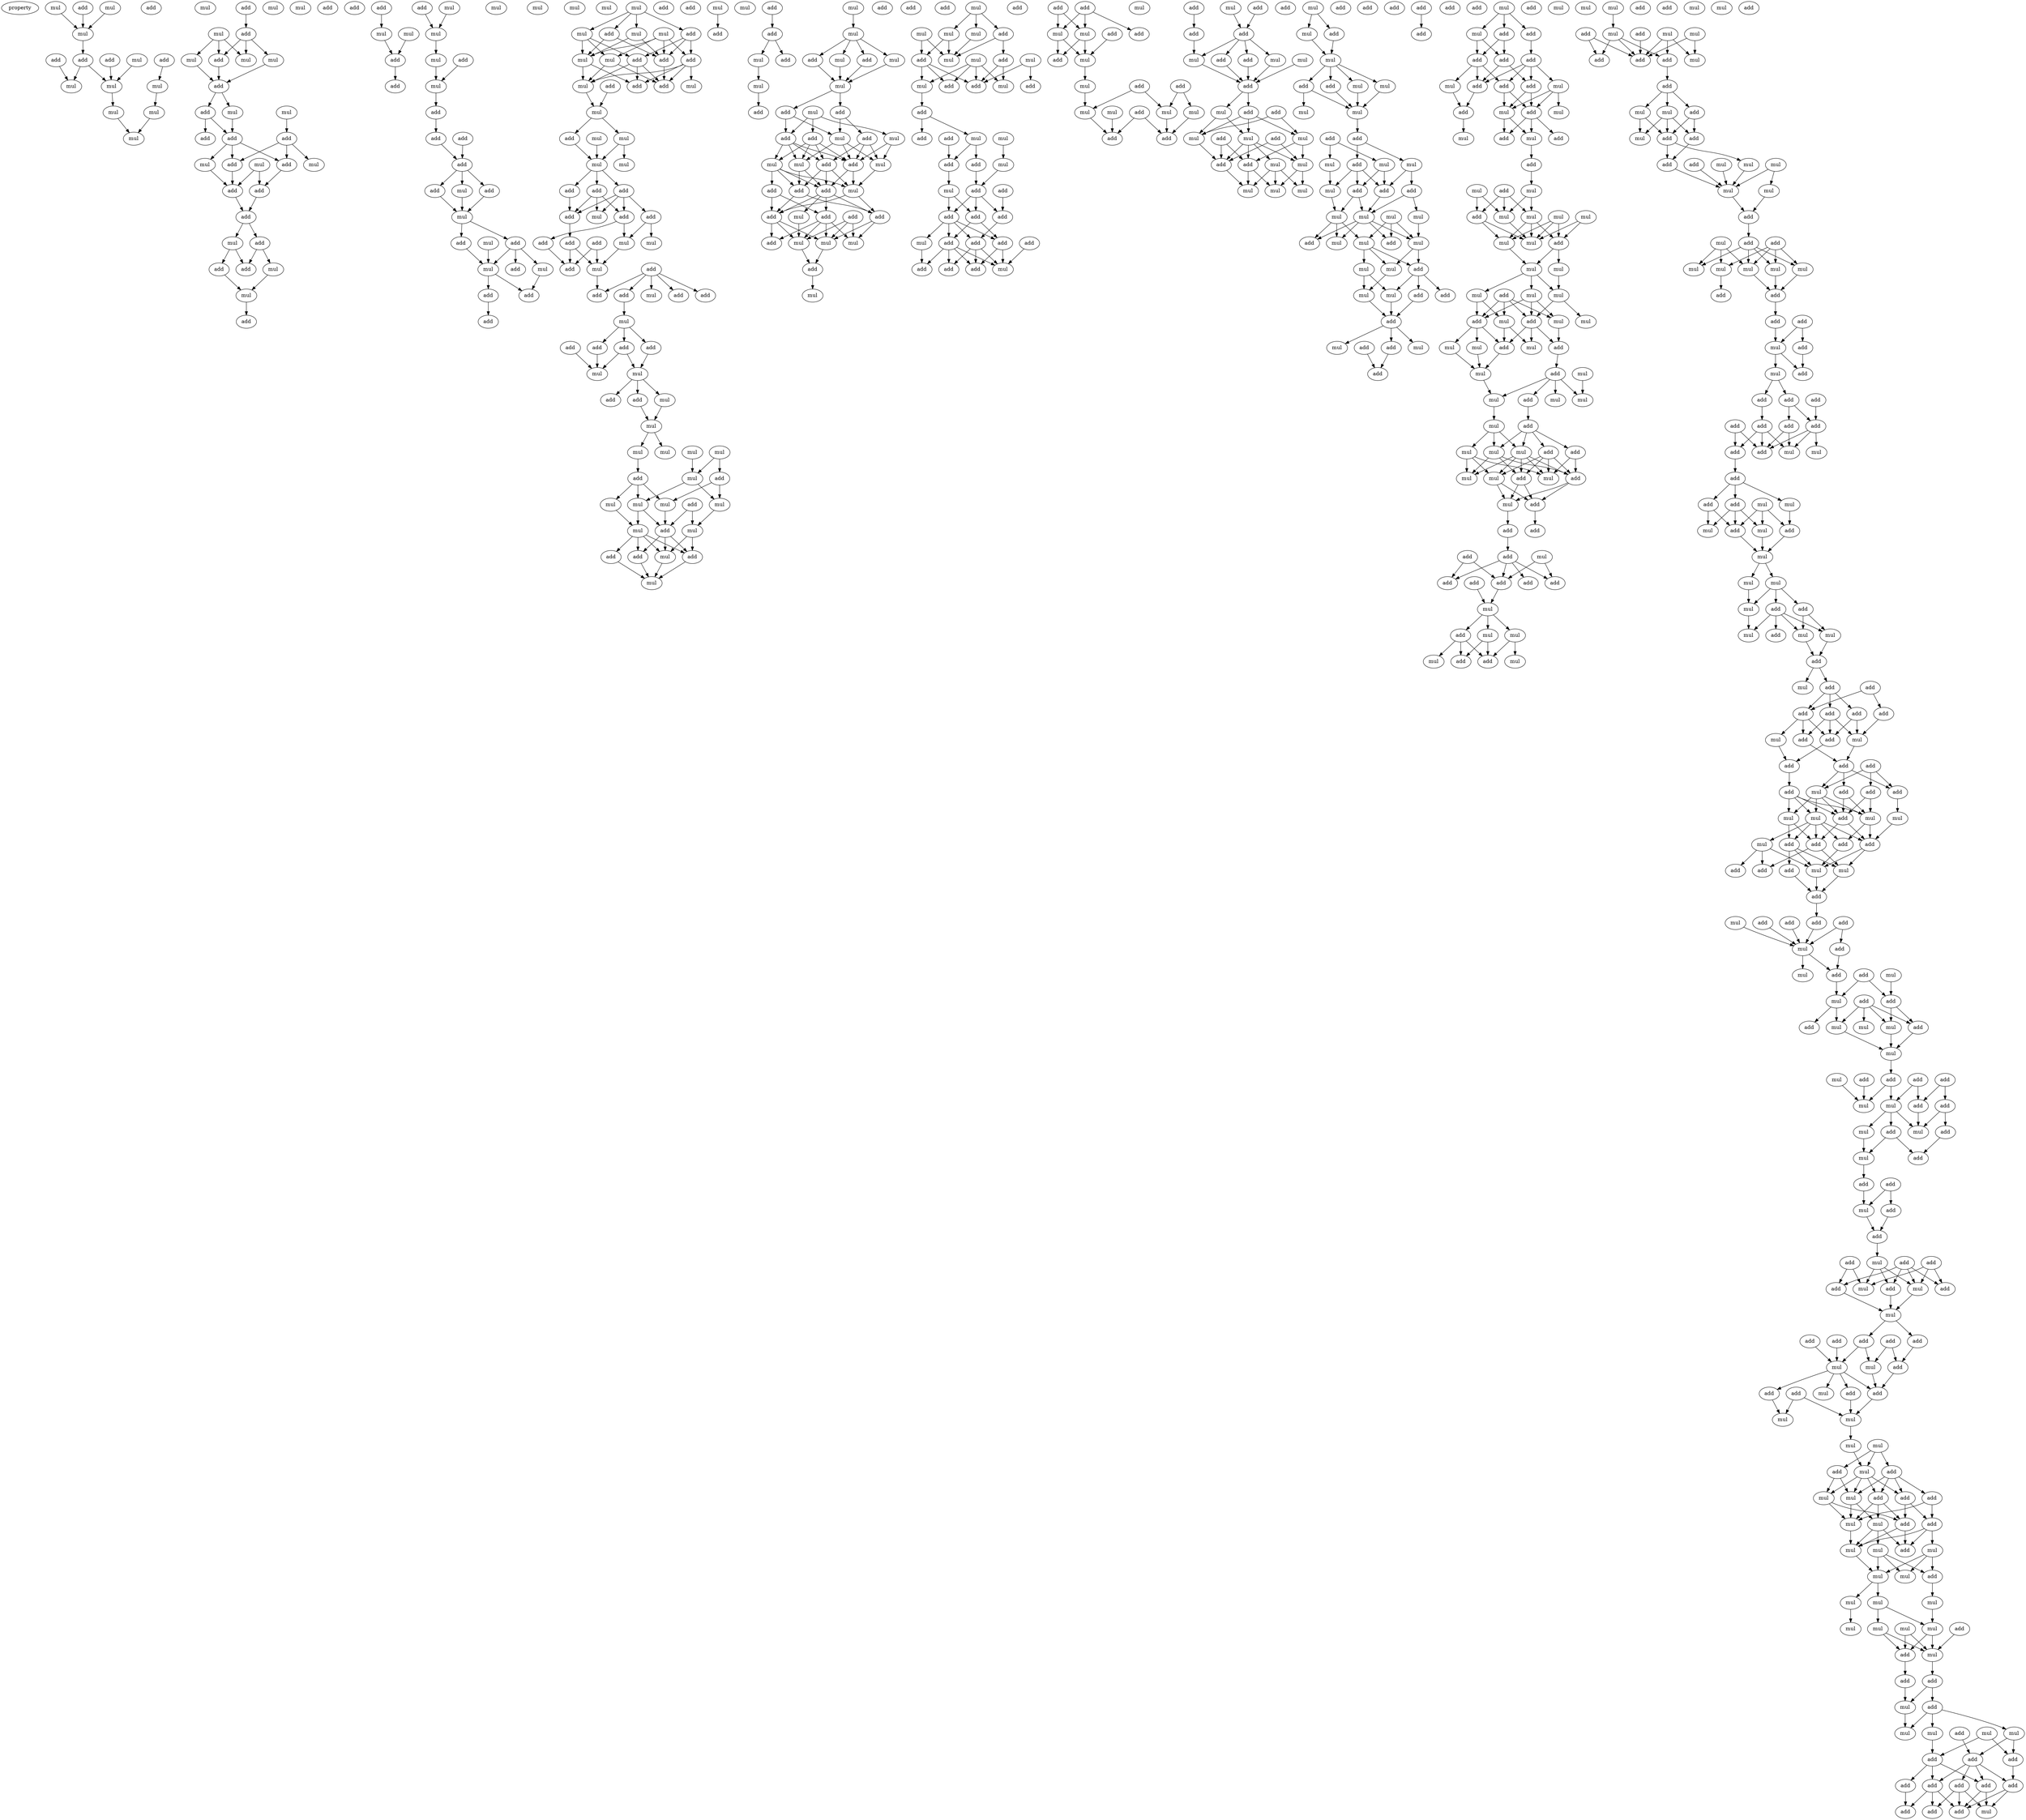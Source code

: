 digraph {
    node [fontcolor=black]
    property [mul=2,lf=1.0]
    0 [ label = mul ];
    1 [ label = add ];
    2 [ label = mul ];
    3 [ label = add ];
    4 [ label = mul ];
    5 [ label = mul ];
    6 [ label = add ];
    7 [ label = mul ];
    8 [ label = add ];
    9 [ label = add ];
    10 [ label = add ];
    11 [ label = mul ];
    12 [ label = mul ];
    13 [ label = mul ];
    14 [ label = mul ];
    15 [ label = mul ];
    16 [ label = mul ];
    17 [ label = add ];
    18 [ label = mul ];
    19 [ label = add ];
    20 [ label = mul ];
    21 [ label = mul ];
    22 [ label = add ];
    23 [ label = mul ];
    24 [ label = mul ];
    25 [ label = mul ];
    26 [ label = add ];
    27 [ label = add ];
    28 [ label = add ];
    29 [ label = mul ];
    30 [ label = mul ];
    31 [ label = add ];
    32 [ label = add ];
    33 [ label = add ];
    34 [ label = add ];
    35 [ label = mul ];
    36 [ label = mul ];
    37 [ label = add ];
    38 [ label = add ];
    39 [ label = mul ];
    40 [ label = add ];
    41 [ label = add ];
    42 [ label = add ];
    43 [ label = mul ];
    44 [ label = add ];
    45 [ label = mul ];
    46 [ label = add ];
    47 [ label = add ];
    48 [ label = mul ];
    49 [ label = add ];
    50 [ label = add ];
    51 [ label = mul ];
    52 [ label = mul ];
    53 [ label = add ];
    54 [ label = add ];
    55 [ label = mul ];
    56 [ label = add ];
    57 [ label = mul ];
    58 [ label = mul ];
    59 [ label = add ];
    60 [ label = mul ];
    61 [ label = mul ];
    62 [ label = add ];
    63 [ label = add ];
    64 [ label = add ];
    65 [ label = add ];
    66 [ label = mul ];
    67 [ label = add ];
    68 [ label = mul ];
    69 [ label = mul ];
    70 [ label = add ];
    71 [ label = mul ];
    72 [ label = add ];
    73 [ label = add ];
    74 [ label = mul ];
    75 [ label = mul ];
    76 [ label = add ];
    77 [ label = mul ];
    78 [ label = add ];
    79 [ label = add ];
    80 [ label = mul ];
    81 [ label = add ];
    82 [ label = mul ];
    83 [ label = mul ];
    84 [ label = add ];
    85 [ label = mul ];
    86 [ label = add ];
    87 [ label = mul ];
    88 [ label = add ];
    89 [ label = mul ];
    90 [ label = add ];
    91 [ label = add ];
    92 [ label = mul ];
    93 [ label = mul ];
    94 [ label = add ];
    95 [ label = add ];
    96 [ label = add ];
    97 [ label = mul ];
    98 [ label = mul ];
    99 [ label = mul ];
    100 [ label = mul ];
    101 [ label = add ];
    102 [ label = mul ];
    103 [ label = mul ];
    104 [ label = add ];
    105 [ label = add ];
    106 [ label = add ];
    107 [ label = add ];
    108 [ label = add ];
    109 [ label = mul ];
    110 [ label = add ];
    111 [ label = add ];
    112 [ label = mul ];
    113 [ label = add ];
    114 [ label = mul ];
    115 [ label = add ];
    116 [ label = add ];
    117 [ label = mul ];
    118 [ label = add ];
    119 [ label = mul ];
    120 [ label = add ];
    121 [ label = add ];
    122 [ label = add ];
    123 [ label = add ];
    124 [ label = mul ];
    125 [ label = add ];
    126 [ label = add ];
    127 [ label = add ];
    128 [ label = add ];
    129 [ label = mul ];
    130 [ label = mul ];
    131 [ label = add ];
    132 [ label = mul ];
    133 [ label = add ];
    134 [ label = mul ];
    135 [ label = mul ];
    136 [ label = mul ];
    137 [ label = mul ];
    138 [ label = mul ];
    139 [ label = add ];
    140 [ label = add ];
    141 [ label = mul ];
    142 [ label = add ];
    143 [ label = mul ];
    144 [ label = mul ];
    145 [ label = mul ];
    146 [ label = mul ];
    147 [ label = mul ];
    148 [ label = mul ];
    149 [ label = add ];
    150 [ label = add ];
    151 [ label = add ];
    152 [ label = add ];
    153 [ label = add ];
    154 [ label = mul ];
    155 [ label = mul ];
    156 [ label = add ];
    157 [ label = mul ];
    158 [ label = add ];
    159 [ label = mul ];
    160 [ label = add ];
    161 [ label = add ];
    162 [ label = mul ];
    163 [ label = add ];
    164 [ label = mul ];
    165 [ label = mul ];
    166 [ label = add ];
    167 [ label = mul ];
    168 [ label = add ];
    169 [ label = mul ];
    170 [ label = add ];
    171 [ label = mul ];
    172 [ label = mul ];
    173 [ label = add ];
    174 [ label = mul ];
    175 [ label = add ];
    176 [ label = mul ];
    177 [ label = add ];
    178 [ label = mul ];
    179 [ label = add ];
    180 [ label = add ];
    181 [ label = mul ];
    182 [ label = mul ];
    183 [ label = add ];
    184 [ label = add ];
    185 [ label = mul ];
    186 [ label = add ];
    187 [ label = mul ];
    188 [ label = add ];
    189 [ label = add ];
    190 [ label = add ];
    191 [ label = add ];
    192 [ label = add ];
    193 [ label = mul ];
    194 [ label = add ];
    195 [ label = add ];
    196 [ label = mul ];
    197 [ label = mul ];
    198 [ label = mul ];
    199 [ label = add ];
    200 [ label = mul ];
    201 [ label = add ];
    202 [ label = add ];
    203 [ label = add ];
    204 [ label = mul ];
    205 [ label = mul ];
    206 [ label = add ];
    207 [ label = mul ];
    208 [ label = mul ];
    209 [ label = add ];
    210 [ label = mul ];
    211 [ label = add ];
    212 [ label = mul ];
    213 [ label = mul ];
    214 [ label = add ];
    215 [ label = add ];
    216 [ label = mul ];
    217 [ label = mul ];
    218 [ label = add ];
    219 [ label = add ];
    220 [ label = mul ];
    221 [ label = add ];
    222 [ label = add ];
    223 [ label = mul ];
    224 [ label = mul ];
    225 [ label = add ];
    226 [ label = add ];
    227 [ label = add ];
    228 [ label = mul ];
    229 [ label = add ];
    230 [ label = add ];
    231 [ label = add ];
    232 [ label = add ];
    233 [ label = add ];
    234 [ label = add ];
    235 [ label = add ];
    236 [ label = mul ];
    237 [ label = add ];
    238 [ label = add ];
    239 [ label = add ];
    240 [ label = mul ];
    241 [ label = add ];
    242 [ label = add ];
    243 [ label = add ];
    244 [ label = add ];
    245 [ label = add ];
    246 [ label = mul ];
    247 [ label = mul ];
    248 [ label = add ];
    249 [ label = mul ];
    250 [ label = add ];
    251 [ label = mul ];
    252 [ label = mul ];
    253 [ label = add ];
    254 [ label = add ];
    255 [ label = mul ];
    256 [ label = mul ];
    257 [ label = add ];
    258 [ label = mul ];
    259 [ label = mul ];
    260 [ label = add ];
    261 [ label = add ];
    262 [ label = add ];
    263 [ label = add ];
    264 [ label = mul ];
    265 [ label = add ];
    266 [ label = add ];
    267 [ label = mul ];
    268 [ label = add ];
    269 [ label = add ];
    270 [ label = mul ];
    271 [ label = mul ];
    272 [ label = add ];
    273 [ label = add ];
    274 [ label = mul ];
    275 [ label = add ];
    276 [ label = add ];
    277 [ label = mul ];
    278 [ label = add ];
    279 [ label = add ];
    280 [ label = mul ];
    281 [ label = mul ];
    282 [ label = add ];
    283 [ label = mul ];
    284 [ label = mul ];
    285 [ label = add ];
    286 [ label = mul ];
    287 [ label = mul ];
    288 [ label = mul ];
    289 [ label = mul ];
    290 [ label = mul ];
    291 [ label = add ];
    292 [ label = add ];
    293 [ label = mul ];
    294 [ label = add ];
    295 [ label = add ];
    296 [ label = mul ];
    297 [ label = mul ];
    298 [ label = mul ];
    299 [ label = mul ];
    300 [ label = add ];
    301 [ label = add ];
    302 [ label = mul ];
    303 [ label = mul ];
    304 [ label = mul ];
    305 [ label = add ];
    306 [ label = add ];
    307 [ label = mul ];
    308 [ label = add ];
    309 [ label = add ];
    310 [ label = mul ];
    311 [ label = mul ];
    312 [ label = mul ];
    313 [ label = mul ];
    314 [ label = mul ];
    315 [ label = mul ];
    316 [ label = add ];
    317 [ label = mul ];
    318 [ label = add ];
    319 [ label = add ];
    320 [ label = mul ];
    321 [ label = mul ];
    322 [ label = mul ];
    323 [ label = add ];
    324 [ label = mul ];
    325 [ label = add ];
    326 [ label = add ];
    327 [ label = add ];
    328 [ label = mul ];
    329 [ label = add ];
    330 [ label = add ];
    331 [ label = add ];
    332 [ label = mul ];
    333 [ label = add ];
    334 [ label = add ];
    335 [ label = add ];
    336 [ label = add ];
    337 [ label = add ];
    338 [ label = mul ];
    339 [ label = add ];
    340 [ label = add ];
    341 [ label = mul ];
    342 [ label = add ];
    343 [ label = add ];
    344 [ label = add ];
    345 [ label = mul ];
    346 [ label = add ];
    347 [ label = add ];
    348 [ label = mul ];
    349 [ label = add ];
    350 [ label = add ];
    351 [ label = mul ];
    352 [ label = add ];
    353 [ label = mul ];
    354 [ label = add ];
    355 [ label = mul ];
    356 [ label = mul ];
    357 [ label = add ];
    358 [ label = add ];
    359 [ label = add ];
    360 [ label = mul ];
    361 [ label = mul ];
    362 [ label = mul ];
    363 [ label = mul ];
    364 [ label = mul ];
    365 [ label = add ];
    366 [ label = mul ];
    367 [ label = mul ];
    368 [ label = mul ];
    369 [ label = add ];
    370 [ label = mul ];
    371 [ label = mul ];
    372 [ label = add ];
    373 [ label = mul ];
    374 [ label = mul ];
    375 [ label = mul ];
    376 [ label = mul ];
    377 [ label = add ];
    378 [ label = mul ];
    379 [ label = add ];
    380 [ label = mul ];
    381 [ label = mul ];
    382 [ label = add ];
    383 [ label = add ];
    384 [ label = mul ];
    385 [ label = mul ];
    386 [ label = mul ];
    387 [ label = add ];
    388 [ label = mul ];
    389 [ label = add ];
    390 [ label = mul ];
    391 [ label = add ];
    392 [ label = mul ];
    393 [ label = mul ];
    394 [ label = add ];
    395 [ label = mul ];
    396 [ label = mul ];
    397 [ label = add ];
    398 [ label = mul ];
    399 [ label = add ];
    400 [ label = mul ];
    401 [ label = add ];
    402 [ label = mul ];
    403 [ label = mul ];
    404 [ label = add ];
    405 [ label = mul ];
    406 [ label = mul ];
    407 [ label = add ];
    408 [ label = add ];
    409 [ label = add ];
    410 [ label = add ];
    411 [ label = add ];
    412 [ label = mul ];
    413 [ label = add ];
    414 [ label = add ];
    415 [ label = add ];
    416 [ label = add ];
    417 [ label = add ];
    418 [ label = mul ];
    419 [ label = add ];
    420 [ label = mul ];
    421 [ label = mul ];
    422 [ label = mul ];
    423 [ label = add ];
    424 [ label = mul ];
    425 [ label = mul ];
    426 [ label = add ];
    427 [ label = mul ];
    428 [ label = mul ];
    429 [ label = mul ];
    430 [ label = add ];
    431 [ label = mul ];
    432 [ label = mul ];
    433 [ label = add ];
    434 [ label = add ];
    435 [ label = add ];
    436 [ label = mul ];
    437 [ label = add ];
    438 [ label = add ];
    439 [ label = mul ];
    440 [ label = add ];
    441 [ label = mul ];
    442 [ label = add ];
    443 [ label = add ];
    444 [ label = mul ];
    445 [ label = add ];
    446 [ label = mul ];
    447 [ label = add ];
    448 [ label = mul ];
    449 [ label = mul ];
    450 [ label = mul ];
    451 [ label = mul ];
    452 [ label = add ];
    453 [ label = add ];
    454 [ label = add ];
    455 [ label = mul ];
    456 [ label = mul ];
    457 [ label = mul ];
    458 [ label = mul ];
    459 [ label = mul ];
    460 [ label = mul ];
    461 [ label = add ];
    462 [ label = add ];
    463 [ label = add ];
    464 [ label = add ];
    465 [ label = add ];
    466 [ label = mul ];
    467 [ label = add ];
    468 [ label = mul ];
    469 [ label = add ];
    470 [ label = add ];
    471 [ label = add ];
    472 [ label = add ];
    473 [ label = add ];
    474 [ label = add ];
    475 [ label = add ];
    476 [ label = add ];
    477 [ label = mul ];
    478 [ label = add ];
    479 [ label = mul ];
    480 [ label = add ];
    481 [ label = add ];
    482 [ label = add ];
    483 [ label = mul ];
    484 [ label = mul ];
    485 [ label = add ];
    486 [ label = add ];
    487 [ label = mul ];
    488 [ label = mul ];
    489 [ label = add ];
    490 [ label = mul ];
    491 [ label = mul ];
    492 [ label = mul ];
    493 [ label = mul ];
    494 [ label = add ];
    495 [ label = add ];
    496 [ label = add ];
    497 [ label = mul ];
    498 [ label = add ];
    499 [ label = mul ];
    500 [ label = mul ];
    501 [ label = add ];
    502 [ label = add ];
    503 [ label = add ];
    504 [ label = mul ];
    505 [ label = add ];
    506 [ label = add ];
    507 [ label = add ];
    508 [ label = add ];
    509 [ label = mul ];
    510 [ label = add ];
    511 [ label = mul ];
    512 [ label = add ];
    513 [ label = add ];
    514 [ label = add ];
    515 [ label = add ];
    516 [ label = mul ];
    517 [ label = add ];
    518 [ label = add ];
    519 [ label = add ];
    520 [ label = add ];
    521 [ label = mul ];
    522 [ label = mul ];
    523 [ label = mul ];
    524 [ label = add ];
    525 [ label = mul ];
    526 [ label = add ];
    527 [ label = add ];
    528 [ label = add ];
    529 [ label = mul ];
    530 [ label = add ];
    531 [ label = mul ];
    532 [ label = mul ];
    533 [ label = add ];
    534 [ label = add ];
    535 [ label = add ];
    536 [ label = add ];
    537 [ label = mul ];
    538 [ label = add ];
    539 [ label = add ];
    540 [ label = add ];
    541 [ label = add ];
    542 [ label = mul ];
    543 [ label = add ];
    544 [ label = mul ];
    545 [ label = add ];
    546 [ label = add ];
    547 [ label = mul ];
    548 [ label = add ];
    549 [ label = mul ];
    550 [ label = add ];
    551 [ label = mul ];
    552 [ label = mul ];
    553 [ label = add ];
    554 [ label = mul ];
    555 [ label = add ];
    556 [ label = mul ];
    557 [ label = add ];
    558 [ label = add ];
    559 [ label = add ];
    560 [ label = mul ];
    561 [ label = add ];
    562 [ label = mul ];
    563 [ label = add ];
    564 [ label = mul ];
    565 [ label = add ];
    566 [ label = mul ];
    567 [ label = mul ];
    568 [ label = add ];
    569 [ label = add ];
    570 [ label = mul ];
    571 [ label = add ];
    572 [ label = mul ];
    573 [ label = add ];
    574 [ label = add ];
    575 [ label = mul ];
    576 [ label = add ];
    577 [ label = add ];
    578 [ label = add ];
    579 [ label = mul ];
    580 [ label = add ];
    581 [ label = add ];
    582 [ label = mul ];
    583 [ label = add ];
    584 [ label = mul ];
    585 [ label = add ];
    586 [ label = mul ];
    587 [ label = add ];
    588 [ label = mul ];
    589 [ label = add ];
    590 [ label = add ];
    591 [ label = add ];
    592 [ label = add ];
    593 [ label = add ];
    594 [ label = mul ];
    595 [ label = mul ];
    596 [ label = add ];
    597 [ label = add ];
    598 [ label = add ];
    599 [ label = mul ];
    600 [ label = add ];
    601 [ label = add ];
    602 [ label = mul ];
    603 [ label = mul ];
    604 [ label = mul ];
    605 [ label = mul ];
    606 [ label = add ];
    607 [ label = mul ];
    608 [ label = add ];
    609 [ label = add ];
    610 [ label = add ];
    611 [ label = mul ];
    612 [ label = mul ];
    613 [ label = add ];
    614 [ label = add ];
    615 [ label = mul ];
    616 [ label = mul ];
    617 [ label = add ];
    618 [ label = mul ];
    619 [ label = add ];
    620 [ label = mul ];
    621 [ label = mul ];
    622 [ label = mul ];
    623 [ label = mul ];
    624 [ label = add ];
    625 [ label = mul ];
    626 [ label = mul ];
    627 [ label = mul ];
    628 [ label = mul ];
    629 [ label = mul ];
    630 [ label = mul ];
    631 [ label = add ];
    632 [ label = mul ];
    633 [ label = add ];
    634 [ label = mul ];
    635 [ label = add ];
    636 [ label = add ];
    637 [ label = add ];
    638 [ label = add ];
    639 [ label = mul ];
    640 [ label = add ];
    641 [ label = mul ];
    642 [ label = mul ];
    643 [ label = mul ];
    644 [ label = mul ];
    645 [ label = add ];
    646 [ label = add ];
    647 [ label = add ];
    648 [ label = add ];
    649 [ label = add ];
    650 [ label = add ];
    651 [ label = add ];
    652 [ label = add ];
    653 [ label = add ];
    654 [ label = add ];
    655 [ label = mul ];
    656 [ label = add ];
    0 -> 5 [ name = 0 ];
    1 -> 5 [ name = 1 ];
    2 -> 5 [ name = 2 ];
    5 -> 10 [ name = 3 ];
    6 -> 12 [ name = 4 ];
    7 -> 12 [ name = 5 ];
    8 -> 11 [ name = 6 ];
    9 -> 13 [ name = 7 ];
    10 -> 11 [ name = 8 ];
    10 -> 12 [ name = 9 ];
    12 -> 15 [ name = 10 ];
    13 -> 14 [ name = 11 ];
    14 -> 16 [ name = 12 ];
    15 -> 16 [ name = 13 ];
    17 -> 19 [ name = 14 ];
    19 -> 22 [ name = 15 ];
    19 -> 23 [ name = 16 ];
    19 -> 25 [ name = 17 ];
    20 -> 22 [ name = 18 ];
    20 -> 24 [ name = 19 ];
    20 -> 25 [ name = 20 ];
    22 -> 26 [ name = 21 ];
    23 -> 26 [ name = 22 ];
    24 -> 26 [ name = 23 ];
    26 -> 27 [ name = 24 ];
    26 -> 29 [ name = 25 ];
    27 -> 33 [ name = 26 ];
    27 -> 34 [ name = 27 ];
    29 -> 33 [ name = 28 ];
    30 -> 32 [ name = 29 ];
    32 -> 36 [ name = 30 ];
    32 -> 37 [ name = 31 ];
    32 -> 38 [ name = 32 ];
    33 -> 35 [ name = 33 ];
    33 -> 37 [ name = 34 ];
    33 -> 38 [ name = 35 ];
    35 -> 41 [ name = 36 ];
    37 -> 40 [ name = 37 ];
    38 -> 41 [ name = 38 ];
    39 -> 40 [ name = 39 ];
    39 -> 41 [ name = 40 ];
    40 -> 42 [ name = 41 ];
    41 -> 42 [ name = 42 ];
    42 -> 43 [ name = 43 ];
    42 -> 44 [ name = 44 ];
    43 -> 46 [ name = 45 ];
    43 -> 47 [ name = 46 ];
    44 -> 45 [ name = 47 ];
    44 -> 47 [ name = 48 ];
    45 -> 48 [ name = 49 ];
    46 -> 48 [ name = 50 ];
    48 -> 49 [ name = 51 ];
    50 -> 51 [ name = 52 ];
    51 -> 53 [ name = 53 ];
    52 -> 53 [ name = 54 ];
    53 -> 56 [ name = 55 ];
    54 -> 58 [ name = 56 ];
    55 -> 58 [ name = 57 ];
    58 -> 60 [ name = 58 ];
    59 -> 61 [ name = 59 ];
    60 -> 61 [ name = 60 ];
    61 -> 62 [ name = 61 ];
    62 -> 64 [ name = 62 ];
    63 -> 65 [ name = 63 ];
    64 -> 65 [ name = 64 ];
    65 -> 67 [ name = 65 ];
    65 -> 69 [ name = 66 ];
    65 -> 70 [ name = 67 ];
    67 -> 71 [ name = 68 ];
    69 -> 71 [ name = 69 ];
    70 -> 71 [ name = 70 ];
    71 -> 72 [ name = 71 ];
    71 -> 73 [ name = 72 ];
    72 -> 75 [ name = 73 ];
    73 -> 75 [ name = 74 ];
    73 -> 76 [ name = 75 ];
    73 -> 77 [ name = 76 ];
    74 -> 75 [ name = 77 ];
    75 -> 78 [ name = 78 ];
    75 -> 79 [ name = 79 ];
    77 -> 79 [ name = 80 ];
    78 -> 81 [ name = 81 ];
    82 -> 83 [ name = 82 ];
    82 -> 84 [ name = 83 ];
    82 -> 85 [ name = 84 ];
    82 -> 86 [ name = 85 ];
    83 -> 89 [ name = 86 ];
    83 -> 90 [ name = 87 ];
    83 -> 92 [ name = 88 ];
    84 -> 88 [ name = 89 ];
    84 -> 89 [ name = 90 ];
    85 -> 88 [ name = 91 ];
    85 -> 89 [ name = 92 ];
    86 -> 88 [ name = 93 ];
    86 -> 90 [ name = 94 ];
    86 -> 91 [ name = 95 ];
    87 -> 88 [ name = 96 ];
    87 -> 89 [ name = 97 ];
    87 -> 91 [ name = 98 ];
    87 -> 92 [ name = 99 ];
    88 -> 96 [ name = 100 ];
    89 -> 94 [ name = 101 ];
    89 -> 97 [ name = 102 ];
    90 -> 94 [ name = 103 ];
    90 -> 96 [ name = 104 ];
    90 -> 97 [ name = 105 ];
    91 -> 93 [ name = 106 ];
    91 -> 94 [ name = 107 ];
    91 -> 96 [ name = 108 ];
    91 -> 97 [ name = 109 ];
    92 -> 96 [ name = 110 ];
    92 -> 97 [ name = 111 ];
    95 -> 98 [ name = 112 ];
    97 -> 98 [ name = 113 ];
    98 -> 99 [ name = 114 ];
    98 -> 101 [ name = 115 ];
    99 -> 102 [ name = 116 ];
    99 -> 103 [ name = 117 ];
    100 -> 103 [ name = 118 ];
    101 -> 103 [ name = 119 ];
    103 -> 104 [ name = 120 ];
    103 -> 105 [ name = 121 ];
    103 -> 106 [ name = 122 ];
    104 -> 108 [ name = 123 ];
    104 -> 109 [ name = 124 ];
    104 -> 110 [ name = 125 ];
    105 -> 110 [ name = 126 ];
    106 -> 107 [ name = 127 ];
    106 -> 108 [ name = 128 ];
    106 -> 109 [ name = 129 ];
    106 -> 110 [ name = 130 ];
    107 -> 112 [ name = 131 ];
    107 -> 114 [ name = 132 ];
    108 -> 114 [ name = 133 ];
    108 -> 115 [ name = 134 ];
    110 -> 111 [ name = 135 ];
    111 -> 116 [ name = 136 ];
    111 -> 117 [ name = 137 ];
    113 -> 116 [ name = 138 ];
    113 -> 117 [ name = 139 ];
    114 -> 117 [ name = 140 ];
    115 -> 116 [ name = 141 ];
    117 -> 120 [ name = 142 ];
    118 -> 119 [ name = 143 ];
    118 -> 120 [ name = 144 ];
    118 -> 121 [ name = 145 ];
    118 -> 122 [ name = 146 ];
    118 -> 123 [ name = 147 ];
    123 -> 124 [ name = 148 ];
    124 -> 125 [ name = 149 ];
    124 -> 126 [ name = 150 ];
    124 -> 128 [ name = 151 ];
    125 -> 129 [ name = 152 ];
    125 -> 130 [ name = 153 ];
    126 -> 130 [ name = 154 ];
    127 -> 129 [ name = 155 ];
    128 -> 129 [ name = 156 ];
    130 -> 131 [ name = 157 ];
    130 -> 132 [ name = 158 ];
    130 -> 133 [ name = 159 ];
    132 -> 134 [ name = 160 ];
    133 -> 134 [ name = 161 ];
    134 -> 135 [ name = 162 ];
    134 -> 137 [ name = 163 ];
    135 -> 140 [ name = 164 ];
    136 -> 139 [ name = 165 ];
    136 -> 141 [ name = 166 ];
    138 -> 141 [ name = 167 ];
    139 -> 144 [ name = 168 ];
    139 -> 146 [ name = 169 ];
    140 -> 143 [ name = 170 ];
    140 -> 145 [ name = 171 ];
    140 -> 146 [ name = 172 ];
    141 -> 144 [ name = 173 ];
    141 -> 145 [ name = 174 ];
    142 -> 148 [ name = 175 ];
    142 -> 149 [ name = 176 ];
    143 -> 147 [ name = 177 ];
    144 -> 148 [ name = 178 ];
    145 -> 147 [ name = 179 ];
    145 -> 149 [ name = 180 ];
    146 -> 149 [ name = 181 ];
    147 -> 150 [ name = 182 ];
    147 -> 151 [ name = 183 ];
    147 -> 153 [ name = 184 ];
    147 -> 154 [ name = 185 ];
    148 -> 151 [ name = 186 ];
    148 -> 154 [ name = 187 ];
    149 -> 151 [ name = 188 ];
    149 -> 153 [ name = 189 ];
    149 -> 154 [ name = 190 ];
    150 -> 155 [ name = 191 ];
    151 -> 155 [ name = 192 ];
    153 -> 155 [ name = 193 ];
    154 -> 155 [ name = 194 ];
    157 -> 158 [ name = 195 ];
    160 -> 161 [ name = 196 ];
    161 -> 162 [ name = 197 ];
    161 -> 163 [ name = 198 ];
    162 -> 164 [ name = 199 ];
    164 -> 166 [ name = 200 ];
    165 -> 167 [ name = 201 ];
    167 -> 168 [ name = 202 ];
    167 -> 169 [ name = 203 ];
    167 -> 170 [ name = 204 ];
    167 -> 171 [ name = 205 ];
    168 -> 172 [ name = 206 ];
    169 -> 172 [ name = 207 ];
    170 -> 172 [ name = 208 ];
    171 -> 172 [ name = 209 ];
    172 -> 173 [ name = 210 ];
    172 -> 175 [ name = 211 ];
    173 -> 178 [ name = 212 ];
    173 -> 180 [ name = 213 ];
    174 -> 176 [ name = 214 ];
    174 -> 179 [ name = 215 ];
    174 -> 180 [ name = 216 ];
    175 -> 177 [ name = 217 ];
    175 -> 178 [ name = 218 ];
    176 -> 181 [ name = 219 ];
    176 -> 183 [ name = 220 ];
    177 -> 181 [ name = 221 ];
    177 -> 183 [ name = 222 ];
    177 -> 184 [ name = 223 ];
    178 -> 181 [ name = 224 ];
    178 -> 183 [ name = 225 ];
    178 -> 185 [ name = 226 ];
    179 -> 182 [ name = 227 ];
    179 -> 183 [ name = 228 ];
    179 -> 184 [ name = 229 ];
    179 -> 185 [ name = 230 ];
    180 -> 182 [ name = 231 ];
    180 -> 183 [ name = 232 ];
    180 -> 184 [ name = 233 ];
    180 -> 185 [ name = 234 ];
    181 -> 187 [ name = 235 ];
    182 -> 186 [ name = 236 ];
    182 -> 187 [ name = 237 ];
    182 -> 188 [ name = 238 ];
    182 -> 189 [ name = 239 ];
    183 -> 187 [ name = 240 ];
    183 -> 188 [ name = 241 ];
    184 -> 186 [ name = 242 ];
    184 -> 187 [ name = 243 ];
    184 -> 188 [ name = 244 ];
    185 -> 186 [ name = 245 ];
    185 -> 188 [ name = 246 ];
    186 -> 191 [ name = 247 ];
    186 -> 194 [ name = 248 ];
    187 -> 191 [ name = 249 ];
    187 -> 194 [ name = 250 ];
    188 -> 191 [ name = 251 ];
    188 -> 192 [ name = 252 ];
    188 -> 193 [ name = 253 ];
    188 -> 194 [ name = 254 ];
    189 -> 192 [ name = 255 ];
    189 -> 194 [ name = 256 ];
    190 -> 196 [ name = 257 ];
    190 -> 197 [ name = 258 ];
    190 -> 198 [ name = 259 ];
    191 -> 196 [ name = 260 ];
    191 -> 198 [ name = 261 ];
    192 -> 195 [ name = 262 ];
    192 -> 196 [ name = 263 ];
    192 -> 197 [ name = 264 ];
    192 -> 198 [ name = 265 ];
    193 -> 197 [ name = 266 ];
    194 -> 195 [ name = 267 ];
    194 -> 196 [ name = 268 ];
    194 -> 197 [ name = 269 ];
    196 -> 199 [ name = 270 ];
    197 -> 199 [ name = 271 ];
    199 -> 200 [ name = 272 ];
    204 -> 205 [ name = 273 ];
    204 -> 206 [ name = 274 ];
    204 -> 208 [ name = 275 ];
    205 -> 213 [ name = 276 ];
    206 -> 209 [ name = 277 ];
    206 -> 213 [ name = 278 ];
    207 -> 211 [ name = 279 ];
    207 -> 213 [ name = 280 ];
    208 -> 211 [ name = 281 ];
    208 -> 213 [ name = 282 ];
    209 -> 214 [ name = 283 ];
    209 -> 216 [ name = 284 ];
    210 -> 214 [ name = 285 ];
    210 -> 218 [ name = 286 ];
    211 -> 214 [ name = 287 ];
    211 -> 215 [ name = 288 ];
    211 -> 217 [ name = 289 ];
    212 -> 214 [ name = 290 ];
    212 -> 215 [ name = 291 ];
    212 -> 216 [ name = 292 ];
    212 -> 217 [ name = 293 ];
    217 -> 219 [ name = 294 ];
    219 -> 222 [ name = 295 ];
    219 -> 223 [ name = 296 ];
    220 -> 224 [ name = 297 ];
    221 -> 226 [ name = 298 ];
    223 -> 225 [ name = 299 ];
    223 -> 226 [ name = 300 ];
    224 -> 227 [ name = 301 ];
    225 -> 227 [ name = 302 ];
    226 -> 228 [ name = 303 ];
    227 -> 230 [ name = 304 ];
    227 -> 231 [ name = 305 ];
    227 -> 232 [ name = 306 ];
    228 -> 230 [ name = 307 ];
    228 -> 231 [ name = 308 ];
    229 -> 232 [ name = 309 ];
    230 -> 234 [ name = 310 ];
    230 -> 235 [ name = 311 ];
    231 -> 234 [ name = 312 ];
    231 -> 235 [ name = 313 ];
    231 -> 236 [ name = 314 ];
    231 -> 237 [ name = 315 ];
    232 -> 237 [ name = 316 ];
    233 -> 240 [ name = 317 ];
    234 -> 238 [ name = 318 ];
    234 -> 239 [ name = 319 ];
    234 -> 240 [ name = 320 ];
    234 -> 241 [ name = 321 ];
    235 -> 239 [ name = 322 ];
    235 -> 240 [ name = 323 ];
    236 -> 241 [ name = 324 ];
    237 -> 238 [ name = 325 ];
    237 -> 239 [ name = 326 ];
    237 -> 240 [ name = 327 ];
    243 -> 247 [ name = 328 ];
    243 -> 249 [ name = 329 ];
    244 -> 247 [ name = 330 ];
    244 -> 248 [ name = 331 ];
    244 -> 249 [ name = 332 ];
    245 -> 251 [ name = 333 ];
    247 -> 250 [ name = 334 ];
    247 -> 251 [ name = 335 ];
    249 -> 250 [ name = 336 ];
    249 -> 251 [ name = 337 ];
    251 -> 252 [ name = 338 ];
    252 -> 256 [ name = 339 ];
    253 -> 258 [ name = 340 ];
    253 -> 259 [ name = 341 ];
    254 -> 256 [ name = 342 ];
    254 -> 259 [ name = 343 ];
    255 -> 260 [ name = 344 ];
    256 -> 260 [ name = 345 ];
    257 -> 260 [ name = 346 ];
    257 -> 261 [ name = 347 ];
    258 -> 261 [ name = 348 ];
    259 -> 261 [ name = 349 ];
    262 -> 266 [ name = 350 ];
    263 -> 265 [ name = 351 ];
    264 -> 265 [ name = 352 ];
    265 -> 267 [ name = 353 ];
    265 -> 268 [ name = 354 ];
    265 -> 269 [ name = 355 ];
    265 -> 270 [ name = 356 ];
    266 -> 267 [ name = 357 ];
    267 -> 272 [ name = 358 ];
    268 -> 272 [ name = 359 ];
    269 -> 272 [ name = 360 ];
    270 -> 272 [ name = 361 ];
    271 -> 272 [ name = 362 ];
    272 -> 274 [ name = 363 ];
    272 -> 275 [ name = 364 ];
    273 -> 280 [ name = 365 ];
    273 -> 281 [ name = 366 ];
    274 -> 277 [ name = 367 ];
    274 -> 281 [ name = 368 ];
    275 -> 277 [ name = 369 ];
    275 -> 280 [ name = 370 ];
    275 -> 281 [ name = 371 ];
    277 -> 282 [ name = 372 ];
    277 -> 283 [ name = 373 ];
    277 -> 284 [ name = 374 ];
    277 -> 285 [ name = 375 ];
    278 -> 282 [ name = 376 ];
    278 -> 285 [ name = 377 ];
    279 -> 284 [ name = 378 ];
    279 -> 285 [ name = 379 ];
    280 -> 282 [ name = 380 ];
    280 -> 284 [ name = 381 ];
    281 -> 285 [ name = 382 ];
    282 -> 287 [ name = 383 ];
    282 -> 288 [ name = 384 ];
    283 -> 286 [ name = 385 ];
    283 -> 287 [ name = 386 ];
    283 -> 288 [ name = 387 ];
    284 -> 286 [ name = 388 ];
    284 -> 288 [ name = 389 ];
    285 -> 287 [ name = 390 ];
    289 -> 290 [ name = 391 ];
    289 -> 291 [ name = 392 ];
    290 -> 293 [ name = 393 ];
    291 -> 293 [ name = 394 ];
    293 -> 294 [ name = 395 ];
    293 -> 295 [ name = 396 ];
    293 -> 296 [ name = 397 ];
    293 -> 297 [ name = 398 ];
    294 -> 298 [ name = 399 ];
    294 -> 299 [ name = 400 ];
    295 -> 299 [ name = 401 ];
    296 -> 299 [ name = 402 ];
    297 -> 299 [ name = 403 ];
    299 -> 300 [ name = 404 ];
    300 -> 303 [ name = 405 ];
    300 -> 305 [ name = 406 ];
    301 -> 302 [ name = 407 ];
    301 -> 304 [ name = 408 ];
    302 -> 308 [ name = 409 ];
    302 -> 309 [ name = 410 ];
    303 -> 306 [ name = 411 ];
    303 -> 308 [ name = 412 ];
    304 -> 307 [ name = 413 ];
    305 -> 307 [ name = 414 ];
    305 -> 308 [ name = 415 ];
    305 -> 309 [ name = 416 ];
    306 -> 310 [ name = 417 ];
    306 -> 312 [ name = 418 ];
    307 -> 311 [ name = 419 ];
    308 -> 312 [ name = 420 ];
    309 -> 311 [ name = 421 ];
    309 -> 312 [ name = 422 ];
    310 -> 315 [ name = 423 ];
    311 -> 314 [ name = 424 ];
    311 -> 317 [ name = 425 ];
    311 -> 318 [ name = 426 ];
    312 -> 314 [ name = 427 ];
    312 -> 315 [ name = 428 ];
    312 -> 316 [ name = 429 ];
    312 -> 318 [ name = 430 ];
    313 -> 315 [ name = 431 ];
    313 -> 316 [ name = 432 ];
    313 -> 317 [ name = 433 ];
    315 -> 319 [ name = 434 ];
    315 -> 321 [ name = 435 ];
    317 -> 319 [ name = 436 ];
    317 -> 320 [ name = 437 ];
    317 -> 321 [ name = 438 ];
    319 -> 322 [ name = 439 ];
    319 -> 323 [ name = 440 ];
    319 -> 325 [ name = 441 ];
    320 -> 322 [ name = 442 ];
    320 -> 324 [ name = 443 ];
    321 -> 324 [ name = 444 ];
    322 -> 327 [ name = 445 ];
    323 -> 327 [ name = 446 ];
    324 -> 327 [ name = 447 ];
    327 -> 328 [ name = 448 ];
    327 -> 331 [ name = 449 ];
    327 -> 332 [ name = 450 ];
    329 -> 333 [ name = 451 ];
    331 -> 333 [ name = 452 ];
    334 -> 336 [ name = 453 ];
    338 -> 339 [ name = 454 ];
    338 -> 340 [ name = 455 ];
    338 -> 341 [ name = 456 ];
    339 -> 342 [ name = 457 ];
    339 -> 343 [ name = 458 ];
    340 -> 344 [ name = 459 ];
    341 -> 342 [ name = 460 ];
    341 -> 343 [ name = 461 ];
    342 -> 345 [ name = 462 ];
    342 -> 346 [ name = 463 ];
    342 -> 347 [ name = 464 ];
    343 -> 346 [ name = 465 ];
    343 -> 349 [ name = 466 ];
    344 -> 346 [ name = 467 ];
    344 -> 347 [ name = 468 ];
    344 -> 348 [ name = 469 ];
    344 -> 349 [ name = 470 ];
    345 -> 352 [ name = 471 ];
    346 -> 352 [ name = 472 ];
    347 -> 350 [ name = 473 ];
    347 -> 351 [ name = 474 ];
    348 -> 350 [ name = 475 ];
    348 -> 351 [ name = 476 ];
    348 -> 353 [ name = 477 ];
    349 -> 350 [ name = 478 ];
    349 -> 351 [ name = 479 ];
    350 -> 354 [ name = 480 ];
    350 -> 355 [ name = 481 ];
    350 -> 357 [ name = 482 ];
    351 -> 354 [ name = 483 ];
    351 -> 355 [ name = 484 ];
    352 -> 356 [ name = 485 ];
    355 -> 358 [ name = 486 ];
    358 -> 360 [ name = 487 ];
    359 -> 362 [ name = 488 ];
    359 -> 365 [ name = 489 ];
    359 -> 366 [ name = 490 ];
    360 -> 362 [ name = 491 ];
    360 -> 366 [ name = 492 ];
    361 -> 362 [ name = 493 ];
    361 -> 365 [ name = 494 ];
    362 -> 368 [ name = 495 ];
    363 -> 367 [ name = 496 ];
    363 -> 368 [ name = 497 ];
    363 -> 369 [ name = 498 ];
    364 -> 368 [ name = 499 ];
    364 -> 369 [ name = 500 ];
    365 -> 367 [ name = 501 ];
    365 -> 368 [ name = 502 ];
    366 -> 367 [ name = 503 ];
    366 -> 368 [ name = 504 ];
    366 -> 369 [ name = 505 ];
    367 -> 370 [ name = 506 ];
    369 -> 370 [ name = 507 ];
    369 -> 371 [ name = 508 ];
    370 -> 373 [ name = 509 ];
    370 -> 374 [ name = 510 ];
    370 -> 375 [ name = 511 ];
    371 -> 373 [ name = 512 ];
    372 -> 376 [ name = 513 ];
    372 -> 377 [ name = 514 ];
    372 -> 379 [ name = 515 ];
    372 -> 380 [ name = 516 ];
    373 -> 378 [ name = 517 ];
    373 -> 379 [ name = 518 ];
    374 -> 376 [ name = 519 ];
    374 -> 377 [ name = 520 ];
    374 -> 379 [ name = 521 ];
    375 -> 377 [ name = 522 ];
    375 -> 380 [ name = 523 ];
    376 -> 383 [ name = 524 ];
    377 -> 381 [ name = 525 ];
    377 -> 382 [ name = 526 ];
    377 -> 384 [ name = 527 ];
    379 -> 382 [ name = 528 ];
    379 -> 383 [ name = 529 ];
    379 -> 385 [ name = 530 ];
    380 -> 382 [ name = 531 ];
    380 -> 385 [ name = 532 ];
    381 -> 386 [ name = 533 ];
    382 -> 386 [ name = 534 ];
    383 -> 387 [ name = 535 ];
    384 -> 386 [ name = 536 ];
    386 -> 392 [ name = 537 ];
    387 -> 390 [ name = 538 ];
    387 -> 391 [ name = 539 ];
    387 -> 392 [ name = 540 ];
    387 -> 393 [ name = 541 ];
    388 -> 390 [ name = 542 ];
    391 -> 394 [ name = 543 ];
    392 -> 395 [ name = 544 ];
    394 -> 396 [ name = 545 ];
    394 -> 397 [ name = 546 ];
    394 -> 399 [ name = 547 ];
    394 -> 400 [ name = 548 ];
    395 -> 396 [ name = 549 ];
    395 -> 398 [ name = 550 ];
    395 -> 400 [ name = 551 ];
    396 -> 401 [ name = 552 ];
    396 -> 402 [ name = 553 ];
    396 -> 404 [ name = 554 ];
    397 -> 401 [ name = 555 ];
    397 -> 403 [ name = 556 ];
    397 -> 404 [ name = 557 ];
    397 -> 405 [ name = 558 ];
    398 -> 402 [ name = 559 ];
    398 -> 403 [ name = 560 ];
    398 -> 405 [ name = 561 ];
    399 -> 403 [ name = 562 ];
    399 -> 404 [ name = 563 ];
    400 -> 401 [ name = 564 ];
    400 -> 402 [ name = 565 ];
    400 -> 403 [ name = 566 ];
    400 -> 404 [ name = 567 ];
    400 -> 405 [ name = 568 ];
    401 -> 406 [ name = 569 ];
    401 -> 407 [ name = 570 ];
    404 -> 406 [ name = 571 ];
    404 -> 407 [ name = 572 ];
    405 -> 406 [ name = 573 ];
    405 -> 407 [ name = 574 ];
    406 -> 409 [ name = 575 ];
    407 -> 408 [ name = 576 ];
    409 -> 410 [ name = 577 ];
    410 -> 413 [ name = 578 ];
    410 -> 415 [ name = 579 ];
    410 -> 416 [ name = 580 ];
    410 -> 417 [ name = 581 ];
    411 -> 413 [ name = 582 ];
    411 -> 415 [ name = 583 ];
    412 -> 413 [ name = 584 ];
    412 -> 416 [ name = 585 ];
    413 -> 418 [ name = 586 ];
    414 -> 418 [ name = 587 ];
    418 -> 419 [ name = 588 ];
    418 -> 420 [ name = 589 ];
    418 -> 421 [ name = 590 ];
    419 -> 422 [ name = 591 ];
    419 -> 423 [ name = 592 ];
    419 -> 426 [ name = 593 ];
    420 -> 423 [ name = 594 ];
    420 -> 426 [ name = 595 ];
    421 -> 424 [ name = 596 ];
    421 -> 426 [ name = 597 ];
    428 -> 429 [ name = 598 ];
    429 -> 434 [ name = 599 ];
    429 -> 435 [ name = 600 ];
    429 -> 437 [ name = 601 ];
    430 -> 434 [ name = 602 ];
    431 -> 434 [ name = 603 ];
    431 -> 436 [ name = 604 ];
    432 -> 434 [ name = 605 ];
    432 -> 436 [ name = 606 ];
    432 -> 437 [ name = 607 ];
    433 -> 434 [ name = 608 ];
    433 -> 435 [ name = 609 ];
    437 -> 438 [ name = 610 ];
    438 -> 439 [ name = 611 ];
    438 -> 440 [ name = 612 ];
    438 -> 441 [ name = 613 ];
    439 -> 443 [ name = 614 ];
    439 -> 444 [ name = 615 ];
    440 -> 442 [ name = 616 ];
    440 -> 443 [ name = 617 ];
    441 -> 442 [ name = 618 ];
    441 -> 443 [ name = 619 ];
    441 -> 444 [ name = 620 ];
    442 -> 445 [ name = 621 ];
    443 -> 445 [ name = 622 ];
    443 -> 446 [ name = 623 ];
    445 -> 451 [ name = 624 ];
    446 -> 451 [ name = 625 ];
    447 -> 451 [ name = 626 ];
    448 -> 450 [ name = 627 ];
    448 -> 451 [ name = 628 ];
    449 -> 451 [ name = 629 ];
    450 -> 452 [ name = 630 ];
    451 -> 452 [ name = 631 ];
    452 -> 453 [ name = 632 ];
    453 -> 456 [ name = 633 ];
    453 -> 458 [ name = 634 ];
    453 -> 459 [ name = 635 ];
    453 -> 460 [ name = 636 ];
    454 -> 456 [ name = 637 ];
    454 -> 457 [ name = 638 ];
    454 -> 458 [ name = 639 ];
    454 -> 460 [ name = 640 ];
    455 -> 457 [ name = 641 ];
    455 -> 458 [ name = 642 ];
    455 -> 459 [ name = 643 ];
    456 -> 462 [ name = 644 ];
    457 -> 461 [ name = 645 ];
    458 -> 462 [ name = 646 ];
    460 -> 462 [ name = 647 ];
    462 -> 463 [ name = 648 ];
    463 -> 466 [ name = 649 ];
    464 -> 465 [ name = 650 ];
    464 -> 466 [ name = 651 ];
    465 -> 467 [ name = 652 ];
    466 -> 467 [ name = 653 ];
    466 -> 468 [ name = 654 ];
    468 -> 470 [ name = 655 ];
    468 -> 471 [ name = 656 ];
    469 -> 474 [ name = 657 ];
    470 -> 475 [ name = 658 ];
    471 -> 473 [ name = 659 ];
    471 -> 474 [ name = 660 ];
    472 -> 476 [ name = 661 ];
    472 -> 478 [ name = 662 ];
    473 -> 476 [ name = 663 ];
    473 -> 479 [ name = 664 ];
    474 -> 476 [ name = 665 ];
    474 -> 477 [ name = 666 ];
    474 -> 479 [ name = 667 ];
    475 -> 476 [ name = 668 ];
    475 -> 478 [ name = 669 ];
    475 -> 479 [ name = 670 ];
    478 -> 481 [ name = 671 ];
    481 -> 482 [ name = 672 ];
    481 -> 484 [ name = 673 ];
    481 -> 485 [ name = 674 ];
    482 -> 487 [ name = 675 ];
    482 -> 488 [ name = 676 ];
    482 -> 489 [ name = 677 ];
    483 -> 486 [ name = 678 ];
    483 -> 487 [ name = 679 ];
    483 -> 489 [ name = 680 ];
    484 -> 486 [ name = 681 ];
    485 -> 488 [ name = 682 ];
    485 -> 489 [ name = 683 ];
    486 -> 490 [ name = 684 ];
    487 -> 490 [ name = 685 ];
    489 -> 490 [ name = 686 ];
    490 -> 491 [ name = 687 ];
    490 -> 492 [ name = 688 ];
    491 -> 493 [ name = 689 ];
    492 -> 493 [ name = 690 ];
    492 -> 494 [ name = 691 ];
    492 -> 495 [ name = 692 ];
    493 -> 497 [ name = 693 ];
    494 -> 497 [ name = 694 ];
    494 -> 498 [ name = 695 ];
    494 -> 499 [ name = 696 ];
    494 -> 500 [ name = 697 ];
    495 -> 499 [ name = 698 ];
    495 -> 500 [ name = 699 ];
    499 -> 501 [ name = 700 ];
    500 -> 501 [ name = 701 ];
    501 -> 503 [ name = 702 ];
    501 -> 504 [ name = 703 ];
    502 -> 506 [ name = 704 ];
    502 -> 508 [ name = 705 ];
    503 -> 505 [ name = 706 ];
    503 -> 507 [ name = 707 ];
    503 -> 508 [ name = 708 ];
    505 -> 511 [ name = 709 ];
    505 -> 512 [ name = 710 ];
    506 -> 511 [ name = 711 ];
    507 -> 510 [ name = 712 ];
    507 -> 511 [ name = 713 ];
    507 -> 512 [ name = 714 ];
    508 -> 509 [ name = 715 ];
    508 -> 510 [ name = 716 ];
    508 -> 512 [ name = 717 ];
    509 -> 514 [ name = 718 ];
    510 -> 515 [ name = 719 ];
    511 -> 515 [ name = 720 ];
    512 -> 514 [ name = 721 ];
    513 -> 516 [ name = 722 ];
    513 -> 518 [ name = 723 ];
    513 -> 519 [ name = 724 ];
    514 -> 517 [ name = 725 ];
    515 -> 516 [ name = 726 ];
    515 -> 519 [ name = 727 ];
    515 -> 520 [ name = 728 ];
    516 -> 522 [ name = 729 ];
    516 -> 523 [ name = 730 ];
    516 -> 524 [ name = 731 ];
    516 -> 525 [ name = 732 ];
    517 -> 522 [ name = 733 ];
    517 -> 523 [ name = 734 ];
    517 -> 524 [ name = 735 ];
    517 -> 525 [ name = 736 ];
    518 -> 522 [ name = 737 ];
    518 -> 524 [ name = 738 ];
    519 -> 521 [ name = 739 ];
    520 -> 522 [ name = 740 ];
    520 -> 524 [ name = 741 ];
    521 -> 527 [ name = 742 ];
    522 -> 527 [ name = 743 ];
    522 -> 530 [ name = 744 ];
    523 -> 526 [ name = 745 ];
    523 -> 528 [ name = 746 ];
    524 -> 527 [ name = 747 ];
    524 -> 528 [ name = 748 ];
    525 -> 526 [ name = 749 ];
    525 -> 527 [ name = 750 ];
    525 -> 528 [ name = 751 ];
    525 -> 529 [ name = 752 ];
    525 -> 530 [ name = 753 ];
    526 -> 531 [ name = 754 ];
    526 -> 532 [ name = 755 ];
    526 -> 535 [ name = 756 ];
    527 -> 531 [ name = 757 ];
    527 -> 532 [ name = 758 ];
    528 -> 531 [ name = 759 ];
    528 -> 534 [ name = 760 ];
    529 -> 532 [ name = 761 ];
    529 -> 533 [ name = 762 ];
    529 -> 534 [ name = 763 ];
    530 -> 532 [ name = 764 ];
    531 -> 536 [ name = 765 ];
    532 -> 536 [ name = 766 ];
    535 -> 536 [ name = 767 ];
    536 -> 538 [ name = 768 ];
    537 -> 542 [ name = 769 ];
    538 -> 542 [ name = 770 ];
    539 -> 542 [ name = 771 ];
    540 -> 542 [ name = 772 ];
    540 -> 543 [ name = 773 ];
    541 -> 542 [ name = 774 ];
    542 -> 544 [ name = 775 ];
    542 -> 545 [ name = 776 ];
    543 -> 545 [ name = 777 ];
    545 -> 549 [ name = 778 ];
    546 -> 548 [ name = 779 ];
    546 -> 549 [ name = 780 ];
    547 -> 548 [ name = 781 ];
    548 -> 554 [ name = 782 ];
    548 -> 555 [ name = 783 ];
    549 -> 551 [ name = 784 ];
    549 -> 553 [ name = 785 ];
    550 -> 551 [ name = 786 ];
    550 -> 552 [ name = 787 ];
    550 -> 554 [ name = 788 ];
    550 -> 555 [ name = 789 ];
    551 -> 556 [ name = 790 ];
    554 -> 556 [ name = 791 ];
    555 -> 556 [ name = 792 ];
    556 -> 559 [ name = 793 ];
    557 -> 562 [ name = 794 ];
    557 -> 563 [ name = 795 ];
    558 -> 564 [ name = 796 ];
    559 -> 562 [ name = 797 ];
    559 -> 564 [ name = 798 ];
    560 -> 564 [ name = 799 ];
    561 -> 563 [ name = 800 ];
    561 -> 565 [ name = 801 ];
    562 -> 566 [ name = 802 ];
    562 -> 567 [ name = 803 ];
    562 -> 568 [ name = 804 ];
    563 -> 567 [ name = 805 ];
    565 -> 567 [ name = 806 ];
    565 -> 569 [ name = 807 ];
    566 -> 572 [ name = 808 ];
    568 -> 571 [ name = 809 ];
    568 -> 572 [ name = 810 ];
    569 -> 571 [ name = 811 ];
    572 -> 574 [ name = 812 ];
    573 -> 575 [ name = 813 ];
    573 -> 576 [ name = 814 ];
    574 -> 575 [ name = 815 ];
    575 -> 577 [ name = 816 ];
    576 -> 577 [ name = 817 ];
    577 -> 579 [ name = 818 ];
    578 -> 583 [ name = 819 ];
    578 -> 585 [ name = 820 ];
    578 -> 586 [ name = 821 ];
    578 -> 587 [ name = 822 ];
    579 -> 583 [ name = 823 ];
    579 -> 584 [ name = 824 ];
    579 -> 586 [ name = 825 ];
    580 -> 584 [ name = 826 ];
    580 -> 585 [ name = 827 ];
    581 -> 584 [ name = 828 ];
    581 -> 586 [ name = 829 ];
    581 -> 587 [ name = 830 ];
    583 -> 588 [ name = 831 ];
    585 -> 588 [ name = 832 ];
    586 -> 588 [ name = 833 ];
    588 -> 590 [ name = 834 ];
    588 -> 591 [ name = 835 ];
    589 -> 595 [ name = 836 ];
    590 -> 596 [ name = 837 ];
    591 -> 594 [ name = 838 ];
    591 -> 595 [ name = 839 ];
    592 -> 594 [ name = 840 ];
    592 -> 596 [ name = 841 ];
    593 -> 595 [ name = 842 ];
    594 -> 598 [ name = 843 ];
    595 -> 598 [ name = 844 ];
    595 -> 599 [ name = 845 ];
    595 -> 600 [ name = 846 ];
    595 -> 601 [ name = 847 ];
    596 -> 598 [ name = 848 ];
    597 -> 602 [ name = 849 ];
    597 -> 603 [ name = 850 ];
    598 -> 603 [ name = 851 ];
    600 -> 602 [ name = 852 ];
    601 -> 603 [ name = 853 ];
    603 -> 604 [ name = 854 ];
    604 -> 607 [ name = 855 ];
    605 -> 606 [ name = 856 ];
    605 -> 607 [ name = 857 ];
    605 -> 608 [ name = 858 ];
    606 -> 609 [ name = 859 ];
    606 -> 610 [ name = 860 ];
    606 -> 611 [ name = 861 ];
    606 -> 613 [ name = 862 ];
    607 -> 609 [ name = 863 ];
    607 -> 610 [ name = 864 ];
    607 -> 611 [ name = 865 ];
    607 -> 612 [ name = 866 ];
    608 -> 611 [ name = 867 ];
    608 -> 612 [ name = 868 ];
    609 -> 615 [ name = 869 ];
    609 -> 616 [ name = 870 ];
    609 -> 617 [ name = 871 ];
    610 -> 614 [ name = 872 ];
    610 -> 617 [ name = 873 ];
    611 -> 615 [ name = 874 ];
    611 -> 616 [ name = 875 ];
    612 -> 616 [ name = 876 ];
    612 -> 617 [ name = 877 ];
    613 -> 614 [ name = 878 ];
    613 -> 616 [ name = 879 ];
    614 -> 619 [ name = 880 ];
    614 -> 620 [ name = 881 ];
    614 -> 621 [ name = 882 ];
    615 -> 618 [ name = 883 ];
    615 -> 619 [ name = 884 ];
    615 -> 621 [ name = 885 ];
    616 -> 621 [ name = 886 ];
    617 -> 619 [ name = 887 ];
    617 -> 621 [ name = 888 ];
    618 -> 622 [ name = 889 ];
    618 -> 623 [ name = 890 ];
    618 -> 624 [ name = 891 ];
    620 -> 622 [ name = 892 ];
    620 -> 623 [ name = 893 ];
    620 -> 624 [ name = 894 ];
    621 -> 622 [ name = 895 ];
    622 -> 626 [ name = 896 ];
    622 -> 627 [ name = 897 ];
    624 -> 625 [ name = 898 ];
    625 -> 629 [ name = 899 ];
    626 -> 629 [ name = 900 ];
    626 -> 630 [ name = 901 ];
    627 -> 632 [ name = 902 ];
    628 -> 633 [ name = 903 ];
    628 -> 634 [ name = 904 ];
    629 -> 633 [ name = 905 ];
    629 -> 634 [ name = 906 ];
    630 -> 633 [ name = 907 ];
    630 -> 634 [ name = 908 ];
    631 -> 634 [ name = 909 ];
    633 -> 636 [ name = 910 ];
    634 -> 637 [ name = 911 ];
    636 -> 639 [ name = 912 ];
    637 -> 638 [ name = 913 ];
    637 -> 639 [ name = 914 ];
    638 -> 641 [ name = 915 ];
    638 -> 642 [ name = 916 ];
    638 -> 644 [ name = 917 ];
    639 -> 642 [ name = 918 ];
    640 -> 646 [ name = 919 ];
    641 -> 645 [ name = 920 ];
    641 -> 646 [ name = 921 ];
    643 -> 645 [ name = 922 ];
    643 -> 647 [ name = 923 ];
    644 -> 647 [ name = 924 ];
    645 -> 652 [ name = 925 ];
    646 -> 648 [ name = 926 ];
    646 -> 649 [ name = 927 ];
    646 -> 650 [ name = 928 ];
    646 -> 652 [ name = 929 ];
    647 -> 649 [ name = 930 ];
    647 -> 650 [ name = 931 ];
    647 -> 651 [ name = 932 ];
    648 -> 654 [ name = 933 ];
    648 -> 655 [ name = 934 ];
    648 -> 656 [ name = 935 ];
    649 -> 653 [ name = 936 ];
    649 -> 654 [ name = 937 ];
    649 -> 656 [ name = 938 ];
    650 -> 655 [ name = 939 ];
    650 -> 656 [ name = 940 ];
    651 -> 653 [ name = 941 ];
    652 -> 655 [ name = 942 ];
    652 -> 656 [ name = 943 ];
}
